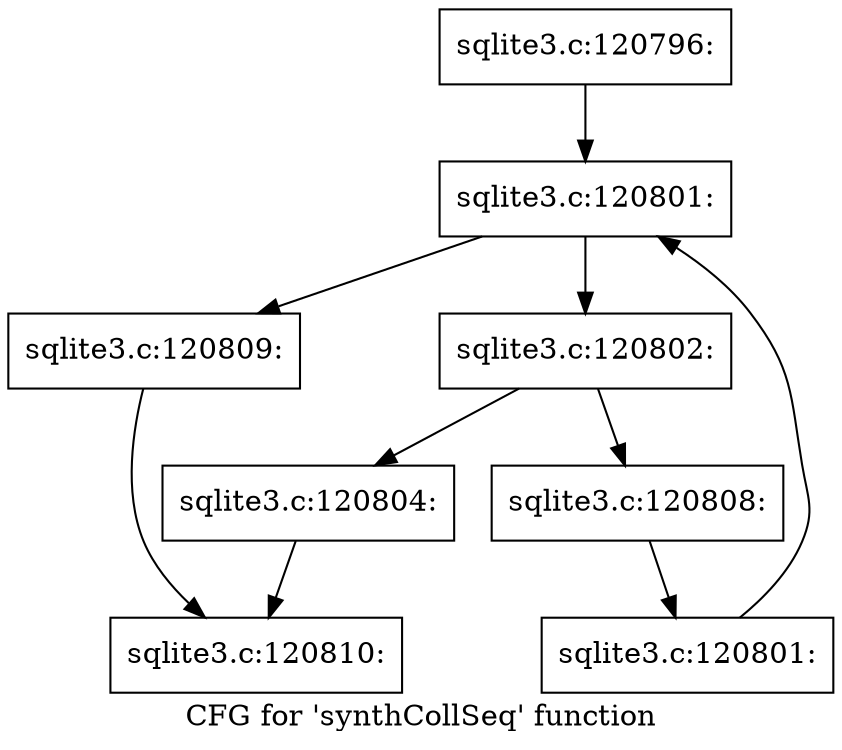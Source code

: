 digraph "CFG for 'synthCollSeq' function" {
	label="CFG for 'synthCollSeq' function";

	Node0x55c0f881ad50 [shape=record,label="{sqlite3.c:120796:}"];
	Node0x55c0f881ad50 -> Node0x55c0f8820660;
	Node0x55c0f8820660 [shape=record,label="{sqlite3.c:120801:}"];
	Node0x55c0f8820660 -> Node0x55c0f8820880;
	Node0x55c0f8820660 -> Node0x55c0f88204b0;
	Node0x55c0f8820880 [shape=record,label="{sqlite3.c:120802:}"];
	Node0x55c0f8820880 -> Node0x55c0f8821220;
	Node0x55c0f8820880 -> Node0x55c0f8821270;
	Node0x55c0f8821220 [shape=record,label="{sqlite3.c:120804:}"];
	Node0x55c0f8821220 -> Node0x55c0f881aed0;
	Node0x55c0f8821270 [shape=record,label="{sqlite3.c:120808:}"];
	Node0x55c0f8821270 -> Node0x55c0f88207f0;
	Node0x55c0f88207f0 [shape=record,label="{sqlite3.c:120801:}"];
	Node0x55c0f88207f0 -> Node0x55c0f8820660;
	Node0x55c0f88204b0 [shape=record,label="{sqlite3.c:120809:}"];
	Node0x55c0f88204b0 -> Node0x55c0f881aed0;
	Node0x55c0f881aed0 [shape=record,label="{sqlite3.c:120810:}"];
}
